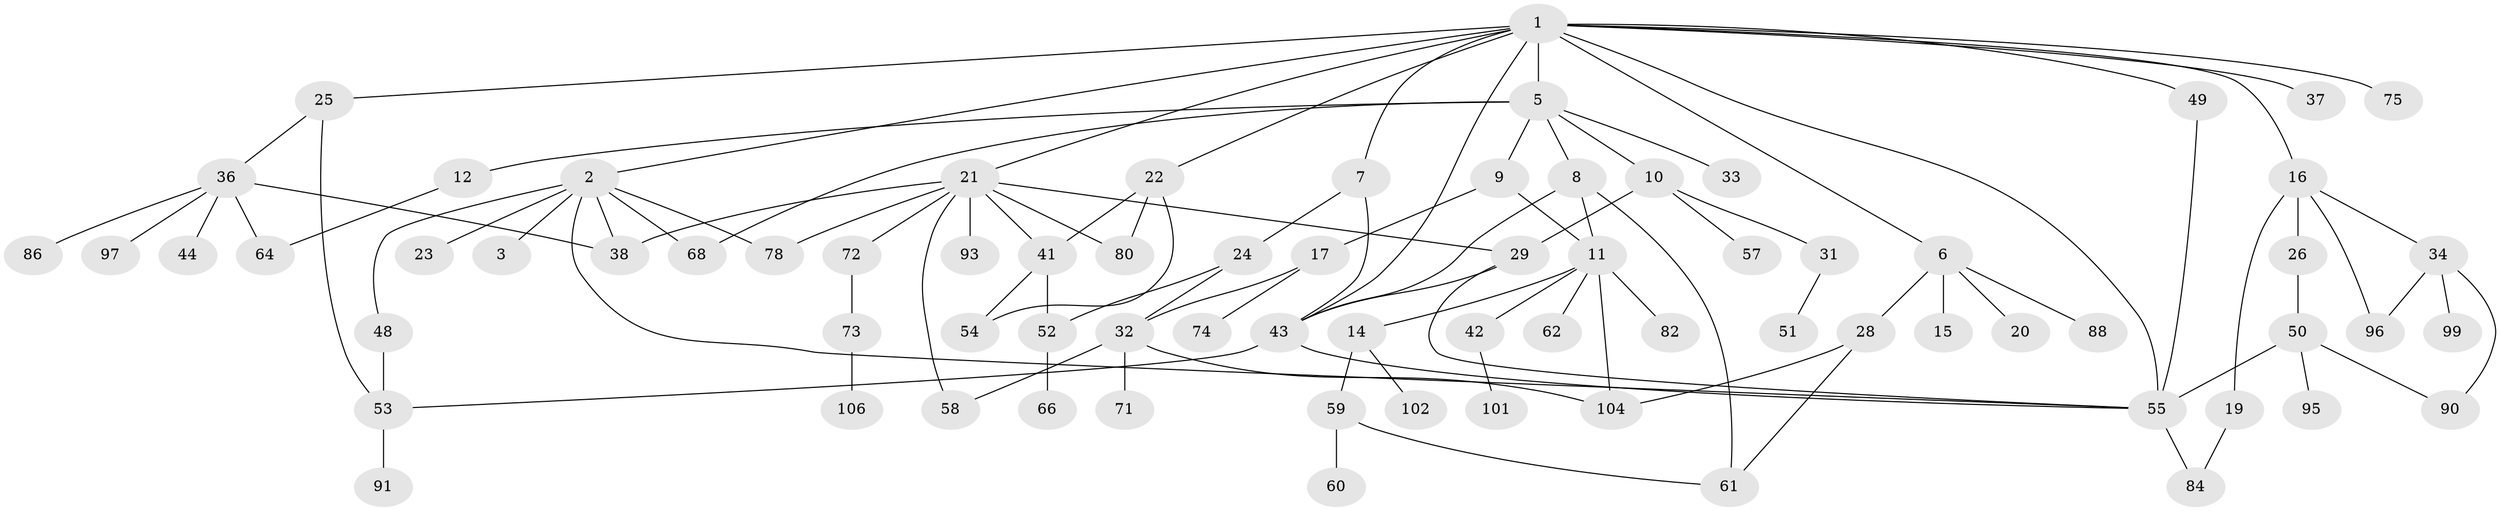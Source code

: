 // original degree distribution, {6: 0.017857142857142856, 7: 0.017857142857142856, 1: 0.3392857142857143, 9: 0.008928571428571428, 8: 0.017857142857142856, 4: 0.08928571428571429, 3: 0.17857142857142858, 5: 0.0625, 2: 0.26785714285714285}
// Generated by graph-tools (version 1.1) at 2025/10/02/27/25 16:10:54]
// undirected, 75 vertices, 104 edges
graph export_dot {
graph [start="1"]
  node [color=gray90,style=filled];
  1 [super="+4"];
  2 [super="+47"];
  3;
  5 [super="+69"];
  6 [super="+13"];
  7 [super="+27"];
  8 [super="+45"];
  9;
  10 [super="+83"];
  11 [super="+35"];
  12;
  14 [super="+81"];
  15;
  16 [super="+18"];
  17;
  19 [super="+65"];
  20;
  21 [super="+76"];
  22 [super="+107"];
  23;
  24;
  25 [super="+30"];
  26 [super="+39"];
  28;
  29 [super="+89"];
  31;
  32 [super="+56"];
  33;
  34 [super="+79"];
  36 [super="+40"];
  37;
  38 [super="+46"];
  41 [super="+77"];
  42;
  43 [super="+87"];
  44 [super="+105"];
  48 [super="+111"];
  49;
  50 [super="+98"];
  51 [super="+63"];
  52 [super="+108"];
  53;
  54 [super="+85"];
  55 [super="+70"];
  57;
  58;
  59 [super="+92"];
  60;
  61 [super="+67"];
  62 [super="+103"];
  64 [super="+109"];
  66;
  68;
  71 [super="+94"];
  72;
  73 [super="+100"];
  74;
  75;
  78;
  80;
  82;
  84;
  86;
  88;
  90;
  91;
  93;
  95;
  96;
  97;
  99;
  101;
  102;
  104 [super="+110"];
  106 [super="+112"];
  1 -- 2;
  1 -- 6;
  1 -- 21;
  1 -- 22;
  1 -- 55;
  1 -- 37;
  1 -- 5;
  1 -- 7;
  1 -- 75;
  1 -- 43;
  1 -- 16;
  1 -- 49;
  1 -- 25;
  2 -- 3;
  2 -- 23;
  2 -- 38;
  2 -- 68;
  2 -- 78;
  2 -- 48;
  2 -- 55;
  5 -- 8;
  5 -- 9;
  5 -- 10;
  5 -- 12;
  5 -- 33;
  5 -- 68;
  6 -- 20;
  6 -- 88;
  6 -- 28;
  6 -- 15;
  7 -- 24;
  7 -- 43;
  8 -- 11;
  8 -- 61;
  8 -- 43;
  9 -- 11;
  9 -- 17;
  10 -- 29;
  10 -- 31;
  10 -- 57;
  11 -- 14;
  11 -- 42;
  11 -- 62;
  11 -- 82;
  11 -- 104;
  12 -- 64;
  14 -- 59;
  14 -- 102;
  16 -- 19;
  16 -- 26;
  16 -- 34;
  16 -- 96;
  17 -- 74;
  17 -- 32;
  19 -- 84;
  21 -- 58;
  21 -- 72;
  21 -- 80;
  21 -- 78;
  21 -- 38;
  21 -- 29;
  21 -- 41;
  21 -- 93;
  22 -- 41;
  22 -- 80;
  22 -- 54;
  24 -- 32;
  24 -- 52;
  25 -- 36;
  25 -- 53;
  26 -- 50;
  28 -- 104;
  28 -- 61;
  29 -- 55;
  29 -- 43;
  31 -- 51;
  32 -- 71;
  32 -- 58;
  32 -- 104;
  34 -- 90;
  34 -- 96;
  34 -- 99;
  36 -- 44;
  36 -- 97;
  36 -- 86;
  36 -- 38;
  36 -- 64;
  41 -- 52;
  41 -- 54;
  42 -- 101;
  43 -- 53;
  43 -- 55;
  48 -- 53;
  49 -- 55;
  50 -- 55 [weight=2];
  50 -- 95;
  50 -- 90;
  52 -- 66;
  53 -- 91;
  55 -- 84;
  59 -- 60;
  59 -- 61;
  72 -- 73;
  73 -- 106;
}
